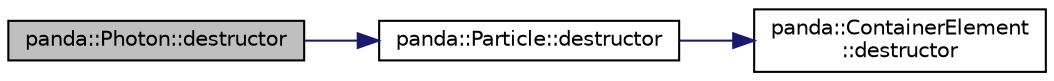 digraph "panda::Photon::destructor"
{
 // INTERACTIVE_SVG=YES
  edge [fontname="Helvetica",fontsize="10",labelfontname="Helvetica",labelfontsize="10"];
  node [fontname="Helvetica",fontsize="10",shape=record];
  rankdir="LR";
  Node1 [label="panda::Photon::destructor",height=0.2,width=0.4,color="black", fillcolor="grey75", style="filled" fontcolor="black"];
  Node1 -> Node2 [color="midnightblue",fontsize="10",style="solid"];
  Node2 [label="panda::Particle::destructor",height=0.2,width=0.4,color="black", fillcolor="white", style="filled",URL="$classpanda_1_1Particle.html#ad1a5f606b804ac2ec5d7e391aba6bda6",tooltip="Destructor implementation. "];
  Node2 -> Node3 [color="midnightblue",fontsize="10",style="solid"];
  Node3 [label="panda::ContainerElement\l::destructor",height=0.2,width=0.4,color="black", fillcolor="white", style="filled",URL="$classpanda_1_1ContainerElement.html#aa1c71695dae992e82bf91f354aa8480c",tooltip="Destructor implementation. "];
}
